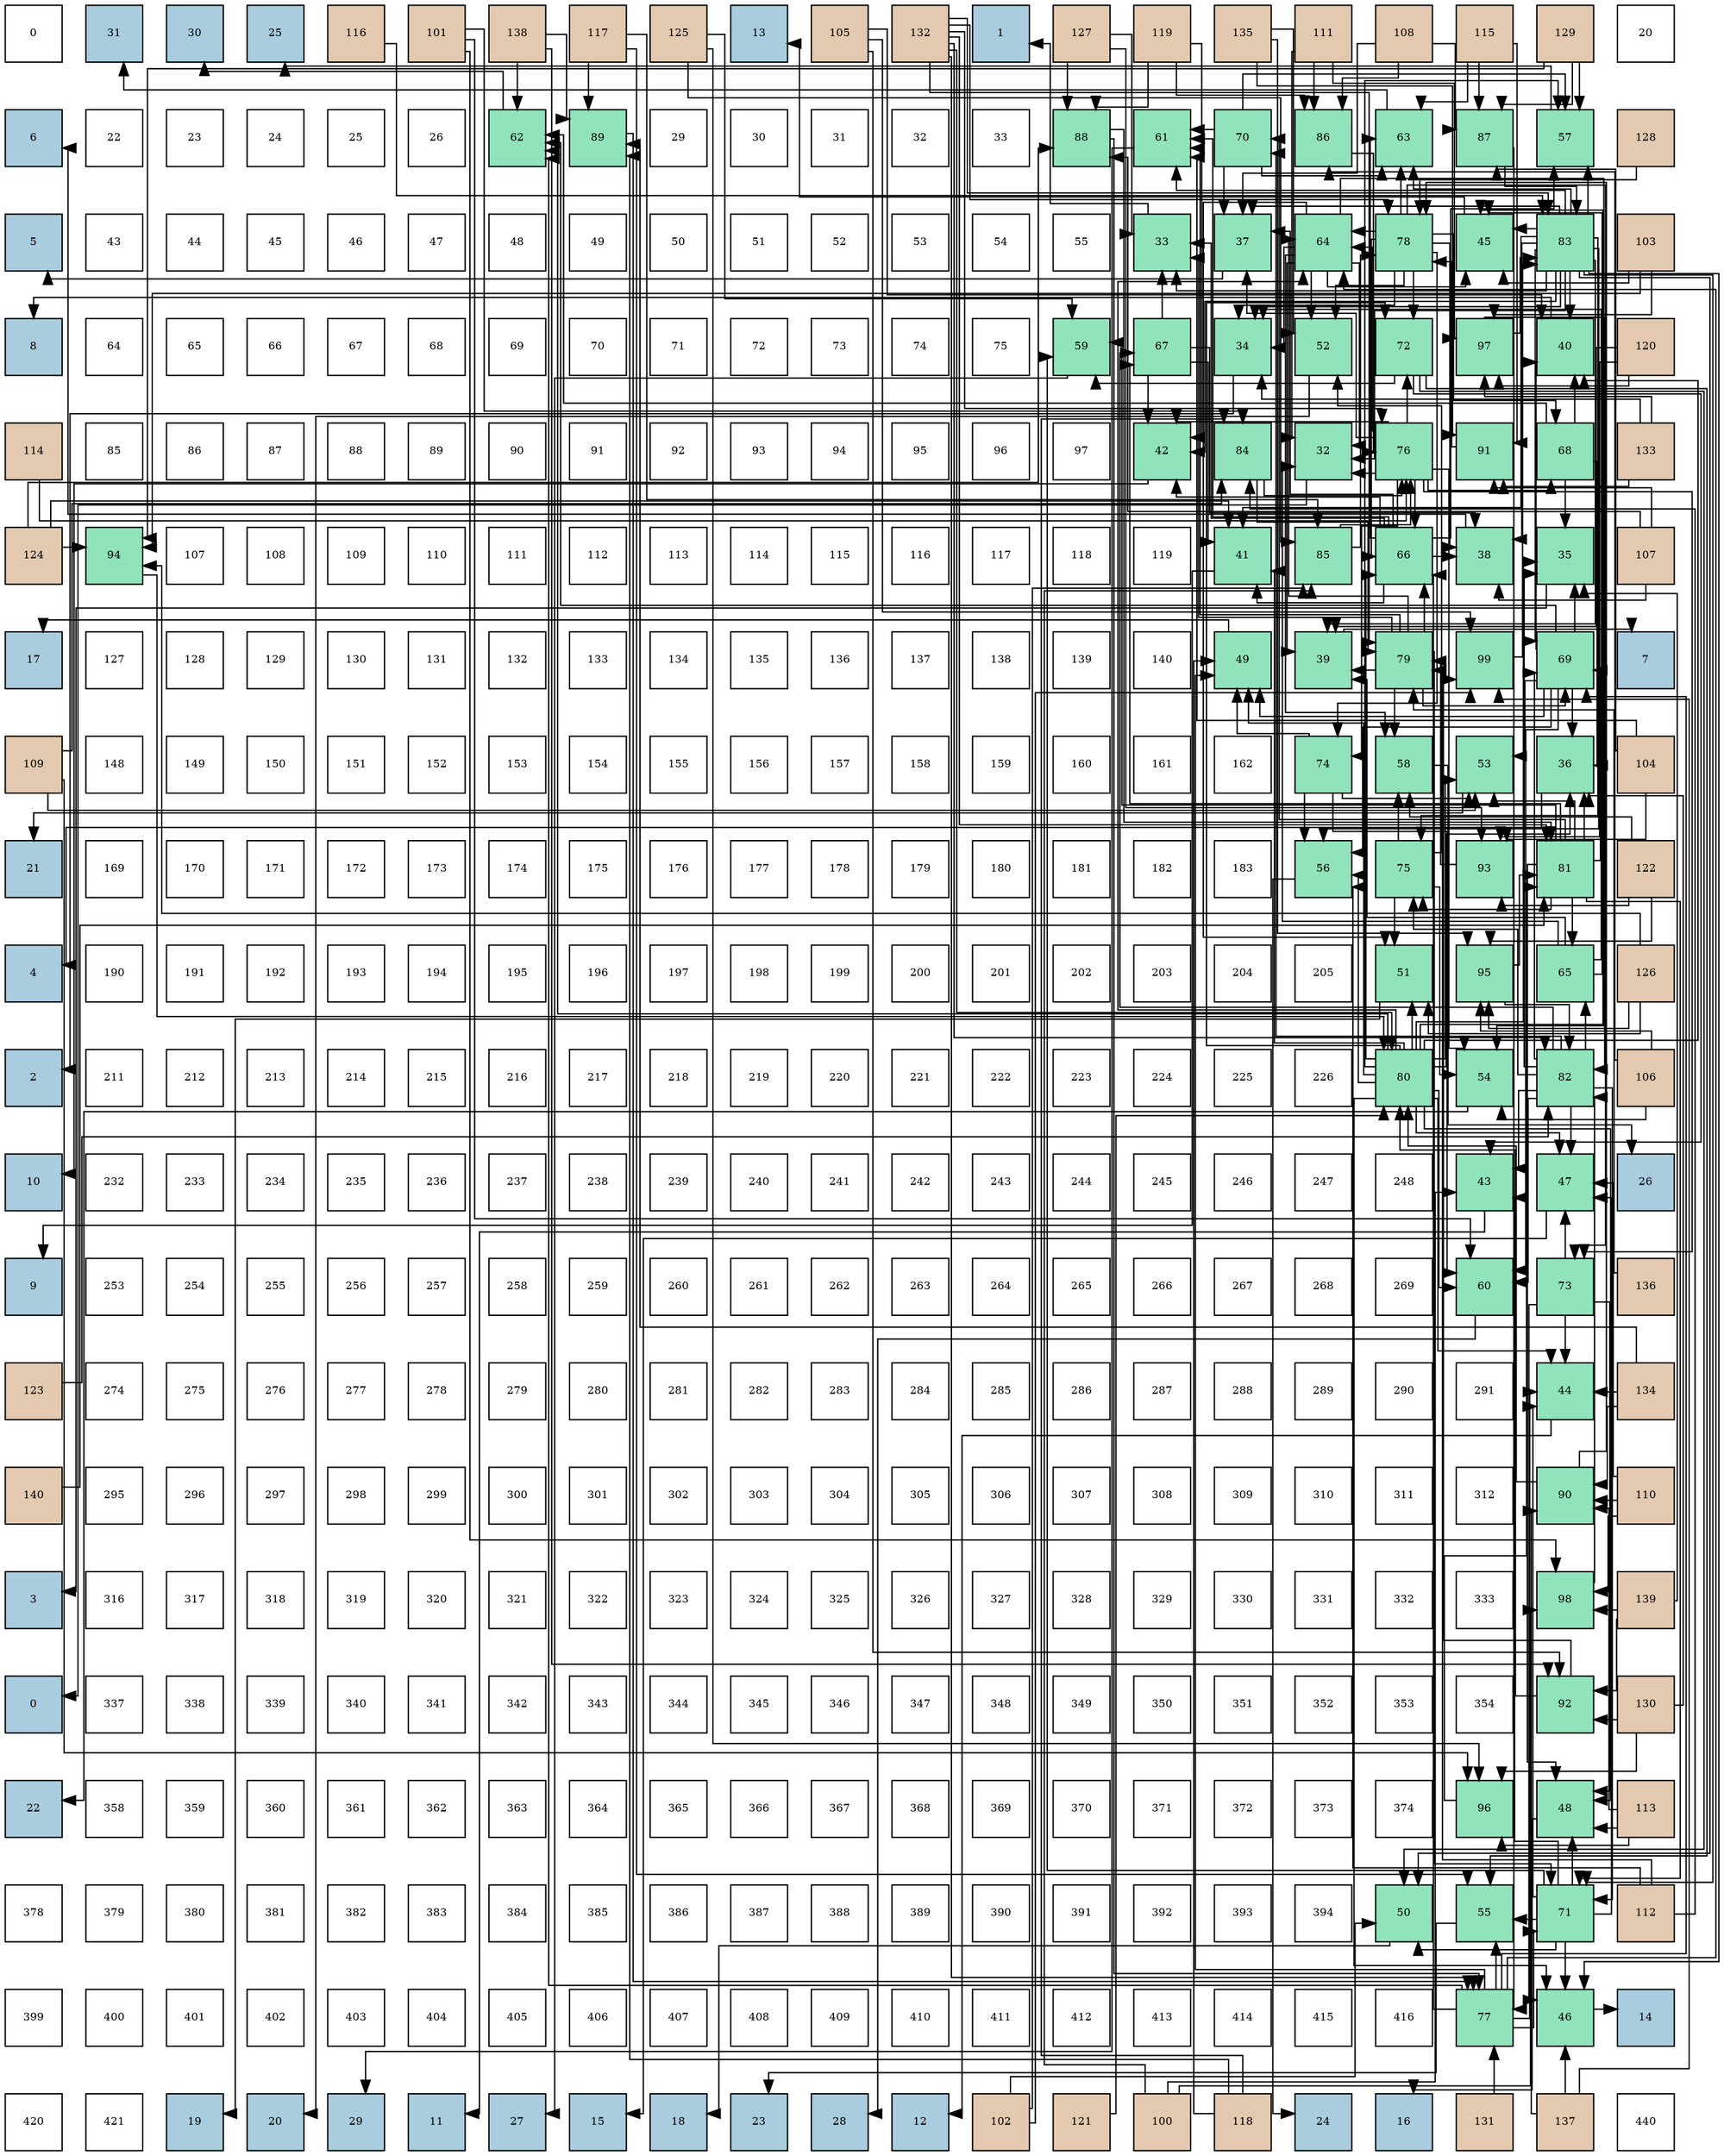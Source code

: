 digraph layout{
 rankdir=TB;
 splines=ortho;
 node [style=filled shape=square fixedsize=true width=0.6];
0[label="0", fontsize=8, fillcolor="#ffffff"];
1[label="31", fontsize=8, fillcolor="#a9ccde"];
2[label="30", fontsize=8, fillcolor="#a9ccde"];
3[label="25", fontsize=8, fillcolor="#a9ccde"];
4[label="116", fontsize=8, fillcolor="#e3c9af"];
5[label="101", fontsize=8, fillcolor="#e3c9af"];
6[label="138", fontsize=8, fillcolor="#e3c9af"];
7[label="117", fontsize=8, fillcolor="#e3c9af"];
8[label="125", fontsize=8, fillcolor="#e3c9af"];
9[label="13", fontsize=8, fillcolor="#a9ccde"];
10[label="105", fontsize=8, fillcolor="#e3c9af"];
11[label="132", fontsize=8, fillcolor="#e3c9af"];
12[label="1", fontsize=8, fillcolor="#a9ccde"];
13[label="127", fontsize=8, fillcolor="#e3c9af"];
14[label="119", fontsize=8, fillcolor="#e3c9af"];
15[label="135", fontsize=8, fillcolor="#e3c9af"];
16[label="111", fontsize=8, fillcolor="#e3c9af"];
17[label="108", fontsize=8, fillcolor="#e3c9af"];
18[label="115", fontsize=8, fillcolor="#e3c9af"];
19[label="129", fontsize=8, fillcolor="#e3c9af"];
20[label="20", fontsize=8, fillcolor="#ffffff"];
21[label="6", fontsize=8, fillcolor="#a9ccde"];
22[label="22", fontsize=8, fillcolor="#ffffff"];
23[label="23", fontsize=8, fillcolor="#ffffff"];
24[label="24", fontsize=8, fillcolor="#ffffff"];
25[label="25", fontsize=8, fillcolor="#ffffff"];
26[label="26", fontsize=8, fillcolor="#ffffff"];
27[label="62", fontsize=8, fillcolor="#91e3bb"];
28[label="89", fontsize=8, fillcolor="#91e3bb"];
29[label="29", fontsize=8, fillcolor="#ffffff"];
30[label="30", fontsize=8, fillcolor="#ffffff"];
31[label="31", fontsize=8, fillcolor="#ffffff"];
32[label="32", fontsize=8, fillcolor="#ffffff"];
33[label="33", fontsize=8, fillcolor="#ffffff"];
34[label="88", fontsize=8, fillcolor="#91e3bb"];
35[label="61", fontsize=8, fillcolor="#91e3bb"];
36[label="70", fontsize=8, fillcolor="#91e3bb"];
37[label="86", fontsize=8, fillcolor="#91e3bb"];
38[label="63", fontsize=8, fillcolor="#91e3bb"];
39[label="87", fontsize=8, fillcolor="#91e3bb"];
40[label="57", fontsize=8, fillcolor="#91e3bb"];
41[label="128", fontsize=8, fillcolor="#e3c9af"];
42[label="5", fontsize=8, fillcolor="#a9ccde"];
43[label="43", fontsize=8, fillcolor="#ffffff"];
44[label="44", fontsize=8, fillcolor="#ffffff"];
45[label="45", fontsize=8, fillcolor="#ffffff"];
46[label="46", fontsize=8, fillcolor="#ffffff"];
47[label="47", fontsize=8, fillcolor="#ffffff"];
48[label="48", fontsize=8, fillcolor="#ffffff"];
49[label="49", fontsize=8, fillcolor="#ffffff"];
50[label="50", fontsize=8, fillcolor="#ffffff"];
51[label="51", fontsize=8, fillcolor="#ffffff"];
52[label="52", fontsize=8, fillcolor="#ffffff"];
53[label="53", fontsize=8, fillcolor="#ffffff"];
54[label="54", fontsize=8, fillcolor="#ffffff"];
55[label="55", fontsize=8, fillcolor="#ffffff"];
56[label="33", fontsize=8, fillcolor="#91e3bb"];
57[label="37", fontsize=8, fillcolor="#91e3bb"];
58[label="64", fontsize=8, fillcolor="#91e3bb"];
59[label="78", fontsize=8, fillcolor="#91e3bb"];
60[label="45", fontsize=8, fillcolor="#91e3bb"];
61[label="83", fontsize=8, fillcolor="#91e3bb"];
62[label="103", fontsize=8, fillcolor="#e3c9af"];
63[label="8", fontsize=8, fillcolor="#a9ccde"];
64[label="64", fontsize=8, fillcolor="#ffffff"];
65[label="65", fontsize=8, fillcolor="#ffffff"];
66[label="66", fontsize=8, fillcolor="#ffffff"];
67[label="67", fontsize=8, fillcolor="#ffffff"];
68[label="68", fontsize=8, fillcolor="#ffffff"];
69[label="69", fontsize=8, fillcolor="#ffffff"];
70[label="70", fontsize=8, fillcolor="#ffffff"];
71[label="71", fontsize=8, fillcolor="#ffffff"];
72[label="72", fontsize=8, fillcolor="#ffffff"];
73[label="73", fontsize=8, fillcolor="#ffffff"];
74[label="74", fontsize=8, fillcolor="#ffffff"];
75[label="75", fontsize=8, fillcolor="#ffffff"];
76[label="59", fontsize=8, fillcolor="#91e3bb"];
77[label="67", fontsize=8, fillcolor="#91e3bb"];
78[label="34", fontsize=8, fillcolor="#91e3bb"];
79[label="52", fontsize=8, fillcolor="#91e3bb"];
80[label="72", fontsize=8, fillcolor="#91e3bb"];
81[label="97", fontsize=8, fillcolor="#91e3bb"];
82[label="40", fontsize=8, fillcolor="#91e3bb"];
83[label="120", fontsize=8, fillcolor="#e3c9af"];
84[label="114", fontsize=8, fillcolor="#e3c9af"];
85[label="85", fontsize=8, fillcolor="#ffffff"];
86[label="86", fontsize=8, fillcolor="#ffffff"];
87[label="87", fontsize=8, fillcolor="#ffffff"];
88[label="88", fontsize=8, fillcolor="#ffffff"];
89[label="89", fontsize=8, fillcolor="#ffffff"];
90[label="90", fontsize=8, fillcolor="#ffffff"];
91[label="91", fontsize=8, fillcolor="#ffffff"];
92[label="92", fontsize=8, fillcolor="#ffffff"];
93[label="93", fontsize=8, fillcolor="#ffffff"];
94[label="94", fontsize=8, fillcolor="#ffffff"];
95[label="95", fontsize=8, fillcolor="#ffffff"];
96[label="96", fontsize=8, fillcolor="#ffffff"];
97[label="97", fontsize=8, fillcolor="#ffffff"];
98[label="42", fontsize=8, fillcolor="#91e3bb"];
99[label="84", fontsize=8, fillcolor="#91e3bb"];
100[label="32", fontsize=8, fillcolor="#91e3bb"];
101[label="76", fontsize=8, fillcolor="#91e3bb"];
102[label="91", fontsize=8, fillcolor="#91e3bb"];
103[label="68", fontsize=8, fillcolor="#91e3bb"];
104[label="133", fontsize=8, fillcolor="#e3c9af"];
105[label="124", fontsize=8, fillcolor="#e3c9af"];
106[label="94", fontsize=8, fillcolor="#91e3bb"];
107[label="107", fontsize=8, fillcolor="#ffffff"];
108[label="108", fontsize=8, fillcolor="#ffffff"];
109[label="109", fontsize=8, fillcolor="#ffffff"];
110[label="110", fontsize=8, fillcolor="#ffffff"];
111[label="111", fontsize=8, fillcolor="#ffffff"];
112[label="112", fontsize=8, fillcolor="#ffffff"];
113[label="113", fontsize=8, fillcolor="#ffffff"];
114[label="114", fontsize=8, fillcolor="#ffffff"];
115[label="115", fontsize=8, fillcolor="#ffffff"];
116[label="116", fontsize=8, fillcolor="#ffffff"];
117[label="117", fontsize=8, fillcolor="#ffffff"];
118[label="118", fontsize=8, fillcolor="#ffffff"];
119[label="119", fontsize=8, fillcolor="#ffffff"];
120[label="41", fontsize=8, fillcolor="#91e3bb"];
121[label="85", fontsize=8, fillcolor="#91e3bb"];
122[label="66", fontsize=8, fillcolor="#91e3bb"];
123[label="38", fontsize=8, fillcolor="#91e3bb"];
124[label="35", fontsize=8, fillcolor="#91e3bb"];
125[label="107", fontsize=8, fillcolor="#e3c9af"];
126[label="17", fontsize=8, fillcolor="#a9ccde"];
127[label="127", fontsize=8, fillcolor="#ffffff"];
128[label="128", fontsize=8, fillcolor="#ffffff"];
129[label="129", fontsize=8, fillcolor="#ffffff"];
130[label="130", fontsize=8, fillcolor="#ffffff"];
131[label="131", fontsize=8, fillcolor="#ffffff"];
132[label="132", fontsize=8, fillcolor="#ffffff"];
133[label="133", fontsize=8, fillcolor="#ffffff"];
134[label="134", fontsize=8, fillcolor="#ffffff"];
135[label="135", fontsize=8, fillcolor="#ffffff"];
136[label="136", fontsize=8, fillcolor="#ffffff"];
137[label="137", fontsize=8, fillcolor="#ffffff"];
138[label="138", fontsize=8, fillcolor="#ffffff"];
139[label="139", fontsize=8, fillcolor="#ffffff"];
140[label="140", fontsize=8, fillcolor="#ffffff"];
141[label="49", fontsize=8, fillcolor="#91e3bb"];
142[label="39", fontsize=8, fillcolor="#91e3bb"];
143[label="79", fontsize=8, fillcolor="#91e3bb"];
144[label="99", fontsize=8, fillcolor="#91e3bb"];
145[label="69", fontsize=8, fillcolor="#91e3bb"];
146[label="7", fontsize=8, fillcolor="#a9ccde"];
147[label="109", fontsize=8, fillcolor="#e3c9af"];
148[label="148", fontsize=8, fillcolor="#ffffff"];
149[label="149", fontsize=8, fillcolor="#ffffff"];
150[label="150", fontsize=8, fillcolor="#ffffff"];
151[label="151", fontsize=8, fillcolor="#ffffff"];
152[label="152", fontsize=8, fillcolor="#ffffff"];
153[label="153", fontsize=8, fillcolor="#ffffff"];
154[label="154", fontsize=8, fillcolor="#ffffff"];
155[label="155", fontsize=8, fillcolor="#ffffff"];
156[label="156", fontsize=8, fillcolor="#ffffff"];
157[label="157", fontsize=8, fillcolor="#ffffff"];
158[label="158", fontsize=8, fillcolor="#ffffff"];
159[label="159", fontsize=8, fillcolor="#ffffff"];
160[label="160", fontsize=8, fillcolor="#ffffff"];
161[label="161", fontsize=8, fillcolor="#ffffff"];
162[label="162", fontsize=8, fillcolor="#ffffff"];
163[label="74", fontsize=8, fillcolor="#91e3bb"];
164[label="58", fontsize=8, fillcolor="#91e3bb"];
165[label="53", fontsize=8, fillcolor="#91e3bb"];
166[label="36", fontsize=8, fillcolor="#91e3bb"];
167[label="104", fontsize=8, fillcolor="#e3c9af"];
168[label="21", fontsize=8, fillcolor="#a9ccde"];
169[label="169", fontsize=8, fillcolor="#ffffff"];
170[label="170", fontsize=8, fillcolor="#ffffff"];
171[label="171", fontsize=8, fillcolor="#ffffff"];
172[label="172", fontsize=8, fillcolor="#ffffff"];
173[label="173", fontsize=8, fillcolor="#ffffff"];
174[label="174", fontsize=8, fillcolor="#ffffff"];
175[label="175", fontsize=8, fillcolor="#ffffff"];
176[label="176", fontsize=8, fillcolor="#ffffff"];
177[label="177", fontsize=8, fillcolor="#ffffff"];
178[label="178", fontsize=8, fillcolor="#ffffff"];
179[label="179", fontsize=8, fillcolor="#ffffff"];
180[label="180", fontsize=8, fillcolor="#ffffff"];
181[label="181", fontsize=8, fillcolor="#ffffff"];
182[label="182", fontsize=8, fillcolor="#ffffff"];
183[label="183", fontsize=8, fillcolor="#ffffff"];
184[label="56", fontsize=8, fillcolor="#91e3bb"];
185[label="75", fontsize=8, fillcolor="#91e3bb"];
186[label="93", fontsize=8, fillcolor="#91e3bb"];
187[label="81", fontsize=8, fillcolor="#91e3bb"];
188[label="122", fontsize=8, fillcolor="#e3c9af"];
189[label="4", fontsize=8, fillcolor="#a9ccde"];
190[label="190", fontsize=8, fillcolor="#ffffff"];
191[label="191", fontsize=8, fillcolor="#ffffff"];
192[label="192", fontsize=8, fillcolor="#ffffff"];
193[label="193", fontsize=8, fillcolor="#ffffff"];
194[label="194", fontsize=8, fillcolor="#ffffff"];
195[label="195", fontsize=8, fillcolor="#ffffff"];
196[label="196", fontsize=8, fillcolor="#ffffff"];
197[label="197", fontsize=8, fillcolor="#ffffff"];
198[label="198", fontsize=8, fillcolor="#ffffff"];
199[label="199", fontsize=8, fillcolor="#ffffff"];
200[label="200", fontsize=8, fillcolor="#ffffff"];
201[label="201", fontsize=8, fillcolor="#ffffff"];
202[label="202", fontsize=8, fillcolor="#ffffff"];
203[label="203", fontsize=8, fillcolor="#ffffff"];
204[label="204", fontsize=8, fillcolor="#ffffff"];
205[label="205", fontsize=8, fillcolor="#ffffff"];
206[label="51", fontsize=8, fillcolor="#91e3bb"];
207[label="95", fontsize=8, fillcolor="#91e3bb"];
208[label="65", fontsize=8, fillcolor="#91e3bb"];
209[label="126", fontsize=8, fillcolor="#e3c9af"];
210[label="2", fontsize=8, fillcolor="#a9ccde"];
211[label="211", fontsize=8, fillcolor="#ffffff"];
212[label="212", fontsize=8, fillcolor="#ffffff"];
213[label="213", fontsize=8, fillcolor="#ffffff"];
214[label="214", fontsize=8, fillcolor="#ffffff"];
215[label="215", fontsize=8, fillcolor="#ffffff"];
216[label="216", fontsize=8, fillcolor="#ffffff"];
217[label="217", fontsize=8, fillcolor="#ffffff"];
218[label="218", fontsize=8, fillcolor="#ffffff"];
219[label="219", fontsize=8, fillcolor="#ffffff"];
220[label="220", fontsize=8, fillcolor="#ffffff"];
221[label="221", fontsize=8, fillcolor="#ffffff"];
222[label="222", fontsize=8, fillcolor="#ffffff"];
223[label="223", fontsize=8, fillcolor="#ffffff"];
224[label="224", fontsize=8, fillcolor="#ffffff"];
225[label="225", fontsize=8, fillcolor="#ffffff"];
226[label="226", fontsize=8, fillcolor="#ffffff"];
227[label="80", fontsize=8, fillcolor="#91e3bb"];
228[label="54", fontsize=8, fillcolor="#91e3bb"];
229[label="82", fontsize=8, fillcolor="#91e3bb"];
230[label="106", fontsize=8, fillcolor="#e3c9af"];
231[label="10", fontsize=8, fillcolor="#a9ccde"];
232[label="232", fontsize=8, fillcolor="#ffffff"];
233[label="233", fontsize=8, fillcolor="#ffffff"];
234[label="234", fontsize=8, fillcolor="#ffffff"];
235[label="235", fontsize=8, fillcolor="#ffffff"];
236[label="236", fontsize=8, fillcolor="#ffffff"];
237[label="237", fontsize=8, fillcolor="#ffffff"];
238[label="238", fontsize=8, fillcolor="#ffffff"];
239[label="239", fontsize=8, fillcolor="#ffffff"];
240[label="240", fontsize=8, fillcolor="#ffffff"];
241[label="241", fontsize=8, fillcolor="#ffffff"];
242[label="242", fontsize=8, fillcolor="#ffffff"];
243[label="243", fontsize=8, fillcolor="#ffffff"];
244[label="244", fontsize=8, fillcolor="#ffffff"];
245[label="245", fontsize=8, fillcolor="#ffffff"];
246[label="246", fontsize=8, fillcolor="#ffffff"];
247[label="247", fontsize=8, fillcolor="#ffffff"];
248[label="248", fontsize=8, fillcolor="#ffffff"];
249[label="43", fontsize=8, fillcolor="#91e3bb"];
250[label="47", fontsize=8, fillcolor="#91e3bb"];
251[label="26", fontsize=8, fillcolor="#a9ccde"];
252[label="9", fontsize=8, fillcolor="#a9ccde"];
253[label="253", fontsize=8, fillcolor="#ffffff"];
254[label="254", fontsize=8, fillcolor="#ffffff"];
255[label="255", fontsize=8, fillcolor="#ffffff"];
256[label="256", fontsize=8, fillcolor="#ffffff"];
257[label="257", fontsize=8, fillcolor="#ffffff"];
258[label="258", fontsize=8, fillcolor="#ffffff"];
259[label="259", fontsize=8, fillcolor="#ffffff"];
260[label="260", fontsize=8, fillcolor="#ffffff"];
261[label="261", fontsize=8, fillcolor="#ffffff"];
262[label="262", fontsize=8, fillcolor="#ffffff"];
263[label="263", fontsize=8, fillcolor="#ffffff"];
264[label="264", fontsize=8, fillcolor="#ffffff"];
265[label="265", fontsize=8, fillcolor="#ffffff"];
266[label="266", fontsize=8, fillcolor="#ffffff"];
267[label="267", fontsize=8, fillcolor="#ffffff"];
268[label="268", fontsize=8, fillcolor="#ffffff"];
269[label="269", fontsize=8, fillcolor="#ffffff"];
270[label="60", fontsize=8, fillcolor="#91e3bb"];
271[label="73", fontsize=8, fillcolor="#91e3bb"];
272[label="136", fontsize=8, fillcolor="#e3c9af"];
273[label="123", fontsize=8, fillcolor="#e3c9af"];
274[label="274", fontsize=8, fillcolor="#ffffff"];
275[label="275", fontsize=8, fillcolor="#ffffff"];
276[label="276", fontsize=8, fillcolor="#ffffff"];
277[label="277", fontsize=8, fillcolor="#ffffff"];
278[label="278", fontsize=8, fillcolor="#ffffff"];
279[label="279", fontsize=8, fillcolor="#ffffff"];
280[label="280", fontsize=8, fillcolor="#ffffff"];
281[label="281", fontsize=8, fillcolor="#ffffff"];
282[label="282", fontsize=8, fillcolor="#ffffff"];
283[label="283", fontsize=8, fillcolor="#ffffff"];
284[label="284", fontsize=8, fillcolor="#ffffff"];
285[label="285", fontsize=8, fillcolor="#ffffff"];
286[label="286", fontsize=8, fillcolor="#ffffff"];
287[label="287", fontsize=8, fillcolor="#ffffff"];
288[label="288", fontsize=8, fillcolor="#ffffff"];
289[label="289", fontsize=8, fillcolor="#ffffff"];
290[label="290", fontsize=8, fillcolor="#ffffff"];
291[label="291", fontsize=8, fillcolor="#ffffff"];
292[label="44", fontsize=8, fillcolor="#91e3bb"];
293[label="134", fontsize=8, fillcolor="#e3c9af"];
294[label="140", fontsize=8, fillcolor="#e3c9af"];
295[label="295", fontsize=8, fillcolor="#ffffff"];
296[label="296", fontsize=8, fillcolor="#ffffff"];
297[label="297", fontsize=8, fillcolor="#ffffff"];
298[label="298", fontsize=8, fillcolor="#ffffff"];
299[label="299", fontsize=8, fillcolor="#ffffff"];
300[label="300", fontsize=8, fillcolor="#ffffff"];
301[label="301", fontsize=8, fillcolor="#ffffff"];
302[label="302", fontsize=8, fillcolor="#ffffff"];
303[label="303", fontsize=8, fillcolor="#ffffff"];
304[label="304", fontsize=8, fillcolor="#ffffff"];
305[label="305", fontsize=8, fillcolor="#ffffff"];
306[label="306", fontsize=8, fillcolor="#ffffff"];
307[label="307", fontsize=8, fillcolor="#ffffff"];
308[label="308", fontsize=8, fillcolor="#ffffff"];
309[label="309", fontsize=8, fillcolor="#ffffff"];
310[label="310", fontsize=8, fillcolor="#ffffff"];
311[label="311", fontsize=8, fillcolor="#ffffff"];
312[label="312", fontsize=8, fillcolor="#ffffff"];
313[label="90", fontsize=8, fillcolor="#91e3bb"];
314[label="110", fontsize=8, fillcolor="#e3c9af"];
315[label="3", fontsize=8, fillcolor="#a9ccde"];
316[label="316", fontsize=8, fillcolor="#ffffff"];
317[label="317", fontsize=8, fillcolor="#ffffff"];
318[label="318", fontsize=8, fillcolor="#ffffff"];
319[label="319", fontsize=8, fillcolor="#ffffff"];
320[label="320", fontsize=8, fillcolor="#ffffff"];
321[label="321", fontsize=8, fillcolor="#ffffff"];
322[label="322", fontsize=8, fillcolor="#ffffff"];
323[label="323", fontsize=8, fillcolor="#ffffff"];
324[label="324", fontsize=8, fillcolor="#ffffff"];
325[label="325", fontsize=8, fillcolor="#ffffff"];
326[label="326", fontsize=8, fillcolor="#ffffff"];
327[label="327", fontsize=8, fillcolor="#ffffff"];
328[label="328", fontsize=8, fillcolor="#ffffff"];
329[label="329", fontsize=8, fillcolor="#ffffff"];
330[label="330", fontsize=8, fillcolor="#ffffff"];
331[label="331", fontsize=8, fillcolor="#ffffff"];
332[label="332", fontsize=8, fillcolor="#ffffff"];
333[label="333", fontsize=8, fillcolor="#ffffff"];
334[label="98", fontsize=8, fillcolor="#91e3bb"];
335[label="139", fontsize=8, fillcolor="#e3c9af"];
336[label="0", fontsize=8, fillcolor="#a9ccde"];
337[label="337", fontsize=8, fillcolor="#ffffff"];
338[label="338", fontsize=8, fillcolor="#ffffff"];
339[label="339", fontsize=8, fillcolor="#ffffff"];
340[label="340", fontsize=8, fillcolor="#ffffff"];
341[label="341", fontsize=8, fillcolor="#ffffff"];
342[label="342", fontsize=8, fillcolor="#ffffff"];
343[label="343", fontsize=8, fillcolor="#ffffff"];
344[label="344", fontsize=8, fillcolor="#ffffff"];
345[label="345", fontsize=8, fillcolor="#ffffff"];
346[label="346", fontsize=8, fillcolor="#ffffff"];
347[label="347", fontsize=8, fillcolor="#ffffff"];
348[label="348", fontsize=8, fillcolor="#ffffff"];
349[label="349", fontsize=8, fillcolor="#ffffff"];
350[label="350", fontsize=8, fillcolor="#ffffff"];
351[label="351", fontsize=8, fillcolor="#ffffff"];
352[label="352", fontsize=8, fillcolor="#ffffff"];
353[label="353", fontsize=8, fillcolor="#ffffff"];
354[label="354", fontsize=8, fillcolor="#ffffff"];
355[label="92", fontsize=8, fillcolor="#91e3bb"];
356[label="130", fontsize=8, fillcolor="#e3c9af"];
357[label="22", fontsize=8, fillcolor="#a9ccde"];
358[label="358", fontsize=8, fillcolor="#ffffff"];
359[label="359", fontsize=8, fillcolor="#ffffff"];
360[label="360", fontsize=8, fillcolor="#ffffff"];
361[label="361", fontsize=8, fillcolor="#ffffff"];
362[label="362", fontsize=8, fillcolor="#ffffff"];
363[label="363", fontsize=8, fillcolor="#ffffff"];
364[label="364", fontsize=8, fillcolor="#ffffff"];
365[label="365", fontsize=8, fillcolor="#ffffff"];
366[label="366", fontsize=8, fillcolor="#ffffff"];
367[label="367", fontsize=8, fillcolor="#ffffff"];
368[label="368", fontsize=8, fillcolor="#ffffff"];
369[label="369", fontsize=8, fillcolor="#ffffff"];
370[label="370", fontsize=8, fillcolor="#ffffff"];
371[label="371", fontsize=8, fillcolor="#ffffff"];
372[label="372", fontsize=8, fillcolor="#ffffff"];
373[label="373", fontsize=8, fillcolor="#ffffff"];
374[label="374", fontsize=8, fillcolor="#ffffff"];
375[label="96", fontsize=8, fillcolor="#91e3bb"];
376[label="48", fontsize=8, fillcolor="#91e3bb"];
377[label="113", fontsize=8, fillcolor="#e3c9af"];
378[label="378", fontsize=8, fillcolor="#ffffff"];
379[label="379", fontsize=8, fillcolor="#ffffff"];
380[label="380", fontsize=8, fillcolor="#ffffff"];
381[label="381", fontsize=8, fillcolor="#ffffff"];
382[label="382", fontsize=8, fillcolor="#ffffff"];
383[label="383", fontsize=8, fillcolor="#ffffff"];
384[label="384", fontsize=8, fillcolor="#ffffff"];
385[label="385", fontsize=8, fillcolor="#ffffff"];
386[label="386", fontsize=8, fillcolor="#ffffff"];
387[label="387", fontsize=8, fillcolor="#ffffff"];
388[label="388", fontsize=8, fillcolor="#ffffff"];
389[label="389", fontsize=8, fillcolor="#ffffff"];
390[label="390", fontsize=8, fillcolor="#ffffff"];
391[label="391", fontsize=8, fillcolor="#ffffff"];
392[label="392", fontsize=8, fillcolor="#ffffff"];
393[label="393", fontsize=8, fillcolor="#ffffff"];
394[label="394", fontsize=8, fillcolor="#ffffff"];
395[label="50", fontsize=8, fillcolor="#91e3bb"];
396[label="55", fontsize=8, fillcolor="#91e3bb"];
397[label="71", fontsize=8, fillcolor="#91e3bb"];
398[label="112", fontsize=8, fillcolor="#e3c9af"];
399[label="399", fontsize=8, fillcolor="#ffffff"];
400[label="400", fontsize=8, fillcolor="#ffffff"];
401[label="401", fontsize=8, fillcolor="#ffffff"];
402[label="402", fontsize=8, fillcolor="#ffffff"];
403[label="403", fontsize=8, fillcolor="#ffffff"];
404[label="404", fontsize=8, fillcolor="#ffffff"];
405[label="405", fontsize=8, fillcolor="#ffffff"];
406[label="406", fontsize=8, fillcolor="#ffffff"];
407[label="407", fontsize=8, fillcolor="#ffffff"];
408[label="408", fontsize=8, fillcolor="#ffffff"];
409[label="409", fontsize=8, fillcolor="#ffffff"];
410[label="410", fontsize=8, fillcolor="#ffffff"];
411[label="411", fontsize=8, fillcolor="#ffffff"];
412[label="412", fontsize=8, fillcolor="#ffffff"];
413[label="413", fontsize=8, fillcolor="#ffffff"];
414[label="414", fontsize=8, fillcolor="#ffffff"];
415[label="415", fontsize=8, fillcolor="#ffffff"];
416[label="416", fontsize=8, fillcolor="#ffffff"];
417[label="77", fontsize=8, fillcolor="#91e3bb"];
418[label="46", fontsize=8, fillcolor="#91e3bb"];
419[label="14", fontsize=8, fillcolor="#a9ccde"];
420[label="420", fontsize=8, fillcolor="#ffffff"];
421[label="421", fontsize=8, fillcolor="#ffffff"];
422[label="19", fontsize=8, fillcolor="#a9ccde"];
423[label="20", fontsize=8, fillcolor="#a9ccde"];
424[label="29", fontsize=8, fillcolor="#a9ccde"];
425[label="11", fontsize=8, fillcolor="#a9ccde"];
426[label="27", fontsize=8, fillcolor="#a9ccde"];
427[label="15", fontsize=8, fillcolor="#a9ccde"];
428[label="18", fontsize=8, fillcolor="#a9ccde"];
429[label="23", fontsize=8, fillcolor="#a9ccde"];
430[label="28", fontsize=8, fillcolor="#a9ccde"];
431[label="12", fontsize=8, fillcolor="#a9ccde"];
432[label="102", fontsize=8, fillcolor="#e3c9af"];
433[label="121", fontsize=8, fillcolor="#e3c9af"];
434[label="100", fontsize=8, fillcolor="#e3c9af"];
435[label="118", fontsize=8, fillcolor="#e3c9af"];
436[label="24", fontsize=8, fillcolor="#a9ccde"];
437[label="16", fontsize=8, fillcolor="#a9ccde"];
438[label="131", fontsize=8, fillcolor="#e3c9af"];
439[label="137", fontsize=8, fillcolor="#e3c9af"];
440[label="440", fontsize=8, fillcolor="#ffffff"];
edge [constraint=false, style=vis];100 -> 336;
56 -> 12;
78 -> 210;
124 -> 315;
166 -> 189;
57 -> 42;
123 -> 21;
142 -> 146;
82 -> 63;
120 -> 252;
98 -> 231;
249 -> 425;
292 -> 431;
60 -> 9;
418 -> 419;
250 -> 427;
376 -> 437;
141 -> 126;
395 -> 428;
206 -> 422;
79 -> 423;
165 -> 168;
228 -> 357;
396 -> 429;
184 -> 436;
40 -> 3;
164 -> 251;
76 -> 426;
270 -> 430;
35 -> 424;
27 -> 2;
38 -> 1;
58 -> 100;
58 -> 78;
58 -> 142;
58 -> 60;
58 -> 206;
58 -> 79;
58 -> 228;
58 -> 164;
208 -> 100;
208 -> 78;
208 -> 142;
208 -> 60;
122 -> 56;
122 -> 57;
122 -> 123;
122 -> 120;
122 -> 98;
122 -> 40;
122 -> 35;
122 -> 38;
77 -> 56;
77 -> 123;
77 -> 120;
77 -> 98;
103 -> 124;
103 -> 166;
103 -> 82;
103 -> 27;
145 -> 124;
145 -> 166;
145 -> 82;
145 -> 141;
145 -> 165;
145 -> 184;
145 -> 270;
145 -> 27;
36 -> 57;
36 -> 40;
36 -> 35;
36 -> 38;
397 -> 249;
397 -> 292;
397 -> 418;
397 -> 250;
397 -> 376;
397 -> 395;
397 -> 396;
397 -> 76;
80 -> 249;
80 -> 395;
80 -> 396;
80 -> 76;
271 -> 292;
271 -> 418;
271 -> 250;
271 -> 376;
163 -> 141;
163 -> 165;
163 -> 184;
163 -> 270;
185 -> 206;
185 -> 79;
185 -> 228;
185 -> 164;
101 -> 100;
101 -> 57;
101 -> 98;
101 -> 228;
101 -> 58;
101 -> 122;
101 -> 103;
101 -> 80;
101 -> 271;
101 -> 163;
417 -> 292;
417 -> 141;
417 -> 396;
417 -> 27;
417 -> 58;
417 -> 122;
417 -> 145;
417 -> 397;
59 -> 78;
59 -> 123;
59 -> 79;
59 -> 38;
59 -> 58;
59 -> 122;
59 -> 103;
59 -> 80;
59 -> 271;
59 -> 163;
143 -> 56;
143 -> 142;
143 -> 164;
143 -> 35;
143 -> 58;
143 -> 122;
143 -> 145;
143 -> 397;
227 -> 124;
227 -> 166;
227 -> 82;
227 -> 120;
227 -> 292;
227 -> 60;
227 -> 418;
227 -> 250;
227 -> 376;
227 -> 141;
227 -> 206;
227 -> 165;
227 -> 184;
227 -> 40;
227 -> 270;
227 -> 27;
227 -> 58;
227 -> 122;
227 -> 80;
187 -> 166;
187 -> 376;
187 -> 165;
187 -> 76;
187 -> 208;
187 -> 77;
187 -> 145;
187 -> 36;
187 -> 397;
187 -> 185;
229 -> 124;
229 -> 249;
229 -> 250;
229 -> 270;
229 -> 208;
229 -> 77;
229 -> 145;
229 -> 36;
229 -> 397;
229 -> 185;
61 -> 100;
61 -> 56;
61 -> 78;
61 -> 57;
61 -> 123;
61 -> 142;
61 -> 82;
61 -> 120;
61 -> 98;
61 -> 60;
61 -> 418;
61 -> 395;
61 -> 184;
61 -> 40;
61 -> 35;
61 -> 38;
61 -> 145;
61 -> 397;
61 -> 185;
99 -> 101;
99 -> 143;
121 -> 101;
121 -> 59;
37 -> 101;
39 -> 417;
39 -> 61;
34 -> 417;
34 -> 187;
28 -> 417;
313 -> 59;
313 -> 227;
102 -> 59;
355 -> 143;
355 -> 227;
186 -> 143;
106 -> 227;
207 -> 187;
207 -> 229;
375 -> 187;
81 -> 229;
81 -> 61;
334 -> 229;
144 -> 61;
434 -> 249;
434 -> 121;
434 -> 334;
5 -> 270;
5 -> 99;
5 -> 334;
432 -> 395;
432 -> 121;
432 -> 144;
62 -> 60;
62 -> 106;
62 -> 81;
167 -> 35;
167 -> 39;
167 -> 186;
10 -> 82;
10 -> 355;
10 -> 144;
230 -> 228;
230 -> 37;
230 -> 207;
125 -> 123;
125 -> 34;
125 -> 102;
17 -> 57;
17 -> 37;
17 -> 39;
147 -> 165;
147 -> 99;
147 -> 375;
314 -> 250;
314 -> 313;
314 -> 334;
16 -> 100;
16 -> 37;
16 -> 81;
398 -> 184;
398 -> 99;
398 -> 144;
377 -> 376;
377 -> 313;
377 -> 375;
84 -> 101;
18 -> 38;
18 -> 39;
18 -> 102;
4 -> 61;
7 -> 396;
7 -> 121;
7 -> 28;
435 -> 141;
435 -> 99;
435 -> 28;
14 -> 98;
14 -> 37;
14 -> 34;
83 -> 142;
83 -> 186;
83 -> 81;
433 -> 227;
188 -> 164;
188 -> 186;
188 -> 207;
273 -> 229;
105 -> 120;
105 -> 34;
105 -> 106;
8 -> 76;
8 -> 121;
8 -> 375;
209 -> 206;
209 -> 106;
209 -> 207;
13 -> 56;
13 -> 34;
13 -> 186;
41 -> 59;
19 -> 40;
19 -> 39;
19 -> 106;
356 -> 166;
356 -> 355;
356 -> 375;
438 -> 417;
11 -> 101;
11 -> 417;
11 -> 59;
11 -> 143;
11 -> 227;
11 -> 187;
11 -> 229;
11 -> 61;
104 -> 78;
104 -> 102;
104 -> 81;
293 -> 292;
293 -> 28;
293 -> 313;
15 -> 79;
15 -> 102;
15 -> 207;
272 -> 143;
439 -> 418;
439 -> 313;
439 -> 144;
6 -> 27;
6 -> 28;
6 -> 355;
335 -> 124;
335 -> 355;
335 -> 334;
294 -> 187;
edge [constraint=true, style=invis];
0 -> 21 -> 42 -> 63 -> 84 -> 105 -> 126 -> 147 -> 168 -> 189 -> 210 -> 231 -> 252 -> 273 -> 294 -> 315 -> 336 -> 357 -> 378 -> 399 -> 420;
1 -> 22 -> 43 -> 64 -> 85 -> 106 -> 127 -> 148 -> 169 -> 190 -> 211 -> 232 -> 253 -> 274 -> 295 -> 316 -> 337 -> 358 -> 379 -> 400 -> 421;
2 -> 23 -> 44 -> 65 -> 86 -> 107 -> 128 -> 149 -> 170 -> 191 -> 212 -> 233 -> 254 -> 275 -> 296 -> 317 -> 338 -> 359 -> 380 -> 401 -> 422;
3 -> 24 -> 45 -> 66 -> 87 -> 108 -> 129 -> 150 -> 171 -> 192 -> 213 -> 234 -> 255 -> 276 -> 297 -> 318 -> 339 -> 360 -> 381 -> 402 -> 423;
4 -> 25 -> 46 -> 67 -> 88 -> 109 -> 130 -> 151 -> 172 -> 193 -> 214 -> 235 -> 256 -> 277 -> 298 -> 319 -> 340 -> 361 -> 382 -> 403 -> 424;
5 -> 26 -> 47 -> 68 -> 89 -> 110 -> 131 -> 152 -> 173 -> 194 -> 215 -> 236 -> 257 -> 278 -> 299 -> 320 -> 341 -> 362 -> 383 -> 404 -> 425;
6 -> 27 -> 48 -> 69 -> 90 -> 111 -> 132 -> 153 -> 174 -> 195 -> 216 -> 237 -> 258 -> 279 -> 300 -> 321 -> 342 -> 363 -> 384 -> 405 -> 426;
7 -> 28 -> 49 -> 70 -> 91 -> 112 -> 133 -> 154 -> 175 -> 196 -> 217 -> 238 -> 259 -> 280 -> 301 -> 322 -> 343 -> 364 -> 385 -> 406 -> 427;
8 -> 29 -> 50 -> 71 -> 92 -> 113 -> 134 -> 155 -> 176 -> 197 -> 218 -> 239 -> 260 -> 281 -> 302 -> 323 -> 344 -> 365 -> 386 -> 407 -> 428;
9 -> 30 -> 51 -> 72 -> 93 -> 114 -> 135 -> 156 -> 177 -> 198 -> 219 -> 240 -> 261 -> 282 -> 303 -> 324 -> 345 -> 366 -> 387 -> 408 -> 429;
10 -> 31 -> 52 -> 73 -> 94 -> 115 -> 136 -> 157 -> 178 -> 199 -> 220 -> 241 -> 262 -> 283 -> 304 -> 325 -> 346 -> 367 -> 388 -> 409 -> 430;
11 -> 32 -> 53 -> 74 -> 95 -> 116 -> 137 -> 158 -> 179 -> 200 -> 221 -> 242 -> 263 -> 284 -> 305 -> 326 -> 347 -> 368 -> 389 -> 410 -> 431;
12 -> 33 -> 54 -> 75 -> 96 -> 117 -> 138 -> 159 -> 180 -> 201 -> 222 -> 243 -> 264 -> 285 -> 306 -> 327 -> 348 -> 369 -> 390 -> 411 -> 432;
13 -> 34 -> 55 -> 76 -> 97 -> 118 -> 139 -> 160 -> 181 -> 202 -> 223 -> 244 -> 265 -> 286 -> 307 -> 328 -> 349 -> 370 -> 391 -> 412 -> 433;
14 -> 35 -> 56 -> 77 -> 98 -> 119 -> 140 -> 161 -> 182 -> 203 -> 224 -> 245 -> 266 -> 287 -> 308 -> 329 -> 350 -> 371 -> 392 -> 413 -> 434;
15 -> 36 -> 57 -> 78 -> 99 -> 120 -> 141 -> 162 -> 183 -> 204 -> 225 -> 246 -> 267 -> 288 -> 309 -> 330 -> 351 -> 372 -> 393 -> 414 -> 435;
16 -> 37 -> 58 -> 79 -> 100 -> 121 -> 142 -> 163 -> 184 -> 205 -> 226 -> 247 -> 268 -> 289 -> 310 -> 331 -> 352 -> 373 -> 394 -> 415 -> 436;
17 -> 38 -> 59 -> 80 -> 101 -> 122 -> 143 -> 164 -> 185 -> 206 -> 227 -> 248 -> 269 -> 290 -> 311 -> 332 -> 353 -> 374 -> 395 -> 416 -> 437;
18 -> 39 -> 60 -> 81 -> 102 -> 123 -> 144 -> 165 -> 186 -> 207 -> 228 -> 249 -> 270 -> 291 -> 312 -> 333 -> 354 -> 375 -> 396 -> 417 -> 438;
19 -> 40 -> 61 -> 82 -> 103 -> 124 -> 145 -> 166 -> 187 -> 208 -> 229 -> 250 -> 271 -> 292 -> 313 -> 334 -> 355 -> 376 -> 397 -> 418 -> 439;
20 -> 41 -> 62 -> 83 -> 104 -> 125 -> 146 -> 167 -> 188 -> 209 -> 230 -> 251 -> 272 -> 293 -> 314 -> 335 -> 356 -> 377 -> 398 -> 419 -> 440;
rank = same {0 -> 1 -> 2 -> 3 -> 4 -> 5 -> 6 -> 7 -> 8 -> 9 -> 10 -> 11 -> 12 -> 13 -> 14 -> 15 -> 16 -> 17 -> 18 -> 19 -> 20};
rank = same {21 -> 22 -> 23 -> 24 -> 25 -> 26 -> 27 -> 28 -> 29 -> 30 -> 31 -> 32 -> 33 -> 34 -> 35 -> 36 -> 37 -> 38 -> 39 -> 40 -> 41};
rank = same {42 -> 43 -> 44 -> 45 -> 46 -> 47 -> 48 -> 49 -> 50 -> 51 -> 52 -> 53 -> 54 -> 55 -> 56 -> 57 -> 58 -> 59 -> 60 -> 61 -> 62};
rank = same {63 -> 64 -> 65 -> 66 -> 67 -> 68 -> 69 -> 70 -> 71 -> 72 -> 73 -> 74 -> 75 -> 76 -> 77 -> 78 -> 79 -> 80 -> 81 -> 82 -> 83};
rank = same {84 -> 85 -> 86 -> 87 -> 88 -> 89 -> 90 -> 91 -> 92 -> 93 -> 94 -> 95 -> 96 -> 97 -> 98 -> 99 -> 100 -> 101 -> 102 -> 103 -> 104};
rank = same {105 -> 106 -> 107 -> 108 -> 109 -> 110 -> 111 -> 112 -> 113 -> 114 -> 115 -> 116 -> 117 -> 118 -> 119 -> 120 -> 121 -> 122 -> 123 -> 124 -> 125};
rank = same {126 -> 127 -> 128 -> 129 -> 130 -> 131 -> 132 -> 133 -> 134 -> 135 -> 136 -> 137 -> 138 -> 139 -> 140 -> 141 -> 142 -> 143 -> 144 -> 145 -> 146};
rank = same {147 -> 148 -> 149 -> 150 -> 151 -> 152 -> 153 -> 154 -> 155 -> 156 -> 157 -> 158 -> 159 -> 160 -> 161 -> 162 -> 163 -> 164 -> 165 -> 166 -> 167};
rank = same {168 -> 169 -> 170 -> 171 -> 172 -> 173 -> 174 -> 175 -> 176 -> 177 -> 178 -> 179 -> 180 -> 181 -> 182 -> 183 -> 184 -> 185 -> 186 -> 187 -> 188};
rank = same {189 -> 190 -> 191 -> 192 -> 193 -> 194 -> 195 -> 196 -> 197 -> 198 -> 199 -> 200 -> 201 -> 202 -> 203 -> 204 -> 205 -> 206 -> 207 -> 208 -> 209};
rank = same {210 -> 211 -> 212 -> 213 -> 214 -> 215 -> 216 -> 217 -> 218 -> 219 -> 220 -> 221 -> 222 -> 223 -> 224 -> 225 -> 226 -> 227 -> 228 -> 229 -> 230};
rank = same {231 -> 232 -> 233 -> 234 -> 235 -> 236 -> 237 -> 238 -> 239 -> 240 -> 241 -> 242 -> 243 -> 244 -> 245 -> 246 -> 247 -> 248 -> 249 -> 250 -> 251};
rank = same {252 -> 253 -> 254 -> 255 -> 256 -> 257 -> 258 -> 259 -> 260 -> 261 -> 262 -> 263 -> 264 -> 265 -> 266 -> 267 -> 268 -> 269 -> 270 -> 271 -> 272};
rank = same {273 -> 274 -> 275 -> 276 -> 277 -> 278 -> 279 -> 280 -> 281 -> 282 -> 283 -> 284 -> 285 -> 286 -> 287 -> 288 -> 289 -> 290 -> 291 -> 292 -> 293};
rank = same {294 -> 295 -> 296 -> 297 -> 298 -> 299 -> 300 -> 301 -> 302 -> 303 -> 304 -> 305 -> 306 -> 307 -> 308 -> 309 -> 310 -> 311 -> 312 -> 313 -> 314};
rank = same {315 -> 316 -> 317 -> 318 -> 319 -> 320 -> 321 -> 322 -> 323 -> 324 -> 325 -> 326 -> 327 -> 328 -> 329 -> 330 -> 331 -> 332 -> 333 -> 334 -> 335};
rank = same {336 -> 337 -> 338 -> 339 -> 340 -> 341 -> 342 -> 343 -> 344 -> 345 -> 346 -> 347 -> 348 -> 349 -> 350 -> 351 -> 352 -> 353 -> 354 -> 355 -> 356};
rank = same {357 -> 358 -> 359 -> 360 -> 361 -> 362 -> 363 -> 364 -> 365 -> 366 -> 367 -> 368 -> 369 -> 370 -> 371 -> 372 -> 373 -> 374 -> 375 -> 376 -> 377};
rank = same {378 -> 379 -> 380 -> 381 -> 382 -> 383 -> 384 -> 385 -> 386 -> 387 -> 388 -> 389 -> 390 -> 391 -> 392 -> 393 -> 394 -> 395 -> 396 -> 397 -> 398};
rank = same {399 -> 400 -> 401 -> 402 -> 403 -> 404 -> 405 -> 406 -> 407 -> 408 -> 409 -> 410 -> 411 -> 412 -> 413 -> 414 -> 415 -> 416 -> 417 -> 418 -> 419};
rank = same {420 -> 421 -> 422 -> 423 -> 424 -> 425 -> 426 -> 427 -> 428 -> 429 -> 430 -> 431 -> 432 -> 433 -> 434 -> 435 -> 436 -> 437 -> 438 -> 439 -> 440};
}